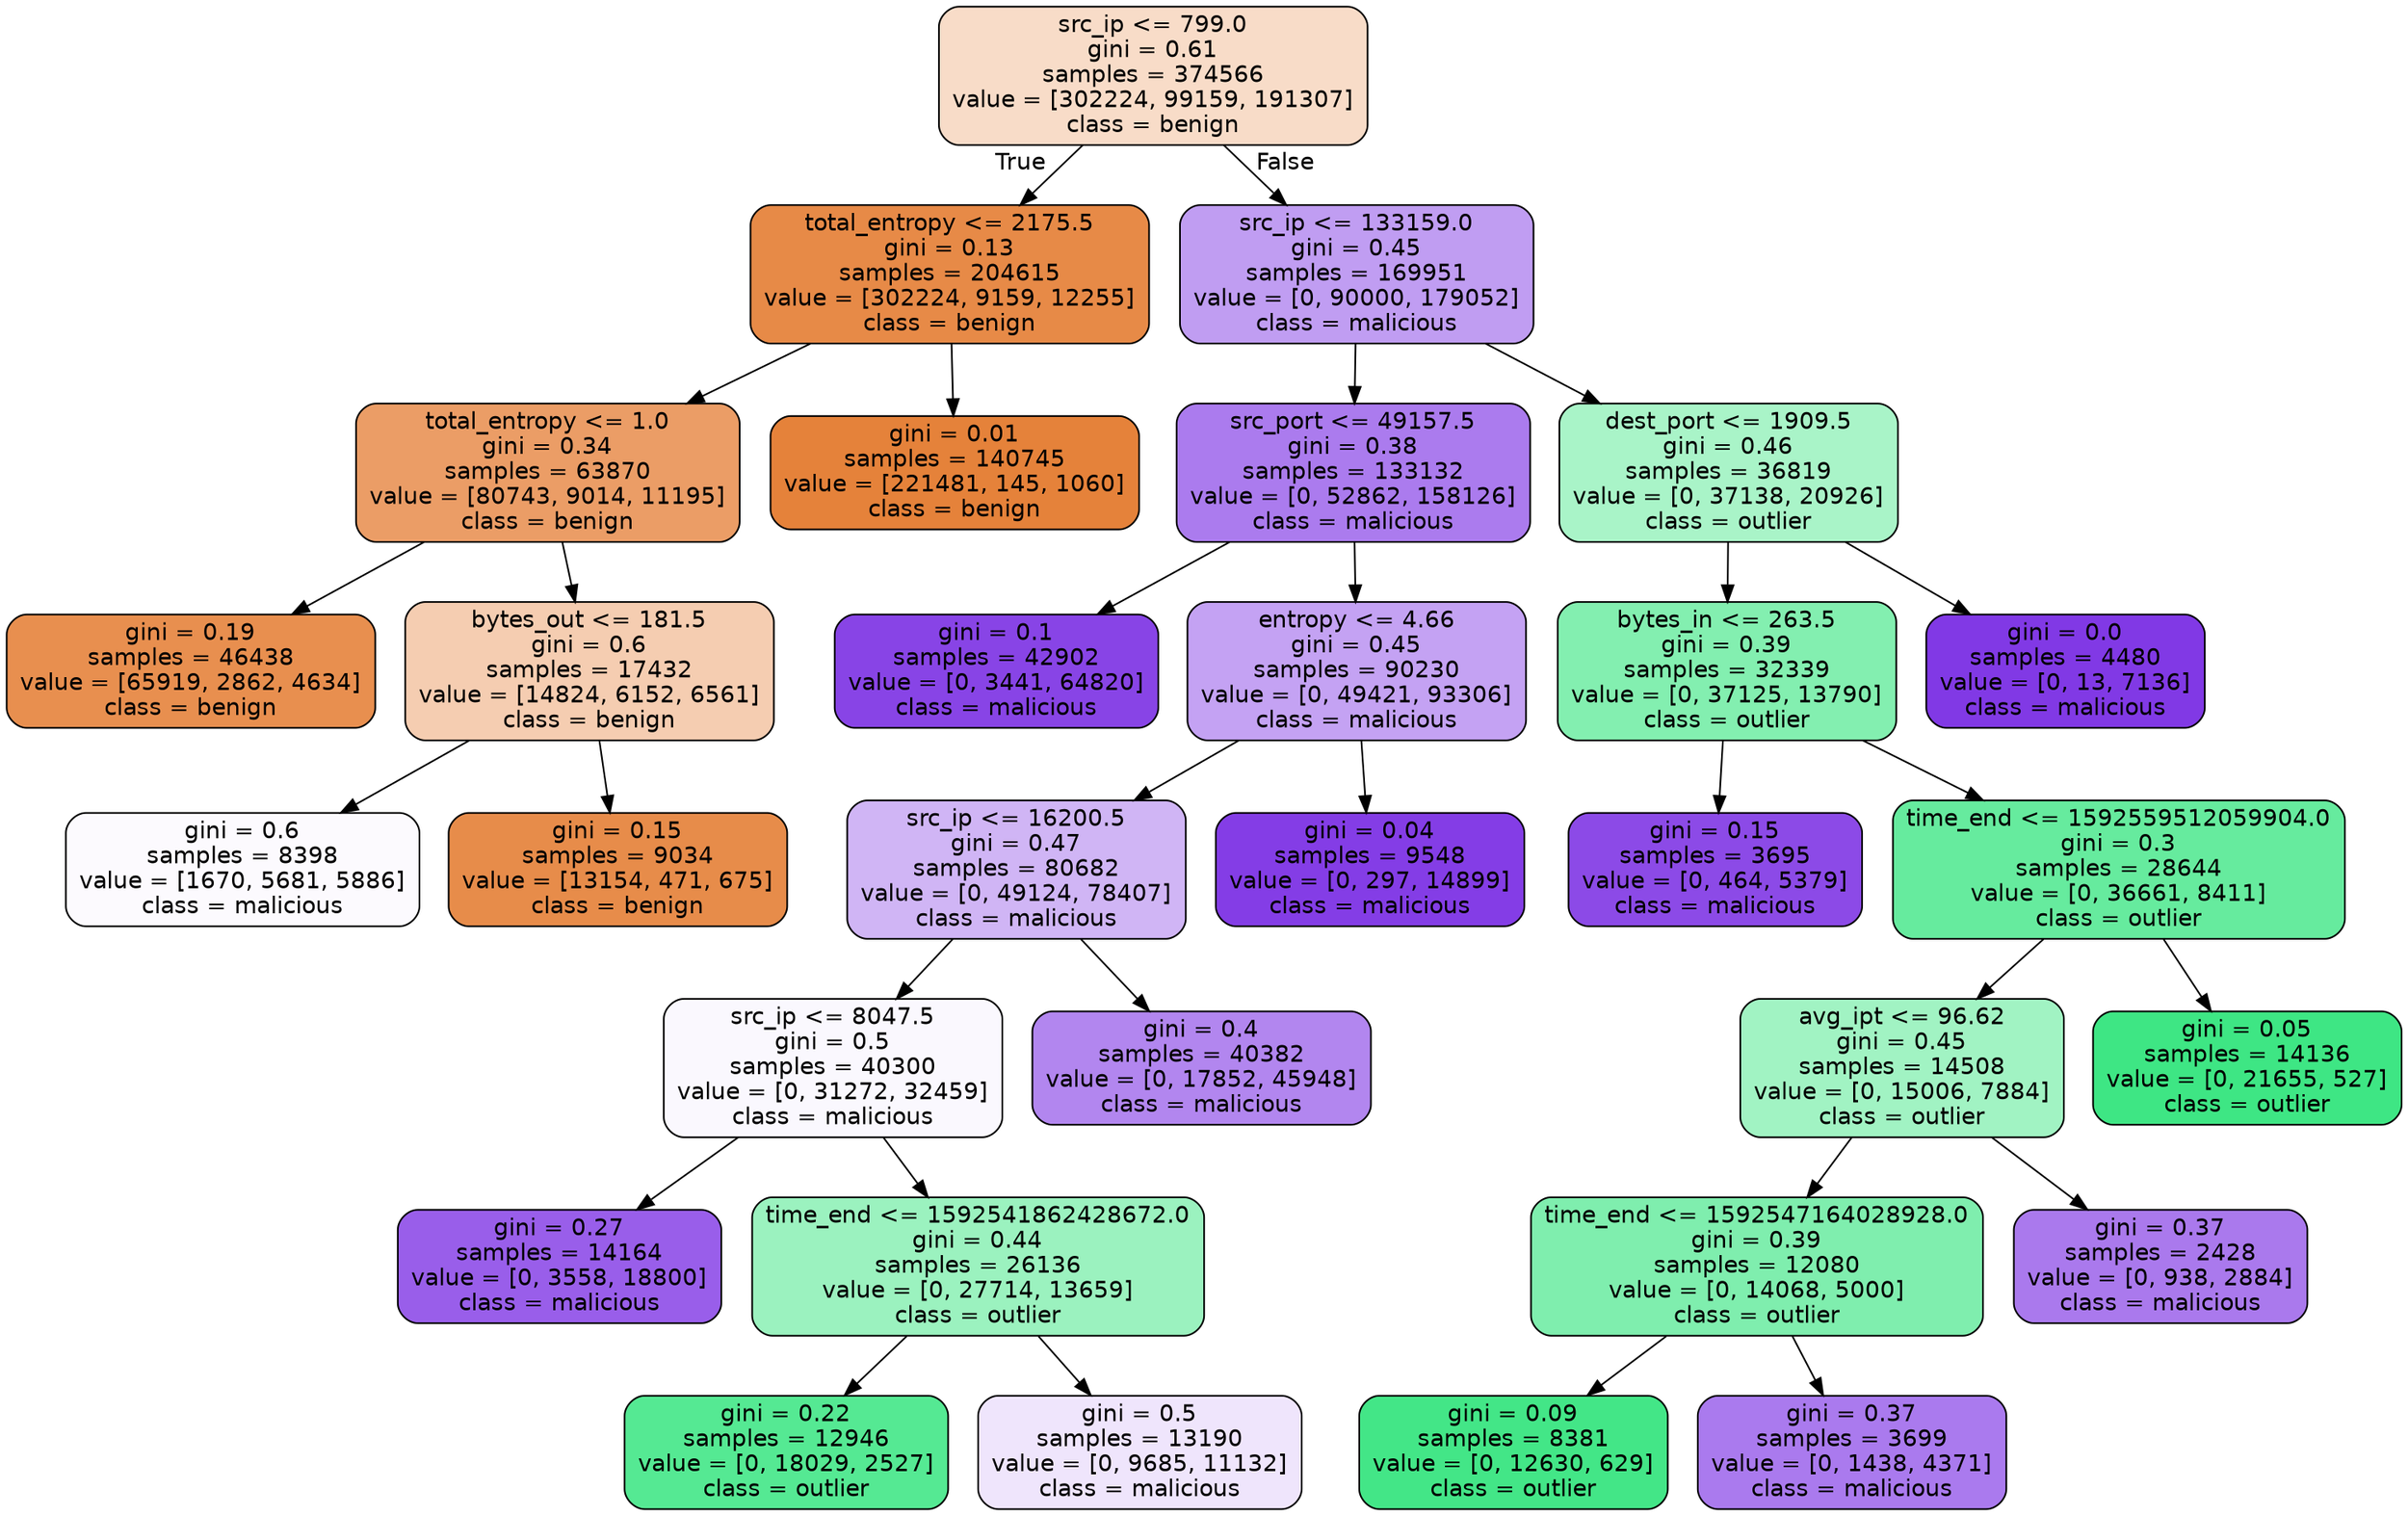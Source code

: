 digraph Tree {
node [shape=box, style="filled, rounded", color="black", fontname="helvetica"] ;
edge [fontname="helvetica"] ;
0 [label="src_ip <= 799.0\ngini = 0.61\nsamples = 374566\nvalue = [302224, 99159, 191307]\nclass = benign", fillcolor="#f8dcc8"] ;
1 [label="total_entropy <= 2175.5\ngini = 0.13\nsamples = 204615\nvalue = [302224, 9159, 12255]\nclass = benign", fillcolor="#e78a47"] ;
0 -> 1 [labeldistance=2.5, labelangle=45, headlabel="True"] ;
11 [label="total_entropy <= 1.0\ngini = 0.34\nsamples = 63870\nvalue = [80743, 9014, 11195]\nclass = benign", fillcolor="#eb9d66"] ;
1 -> 11 ;
13 [label="gini = 0.19\nsamples = 46438\nvalue = [65919, 2862, 4634]\nclass = benign", fillcolor="#e88f4f"] ;
11 -> 13 ;
14 [label="bytes_out <= 181.5\ngini = 0.6\nsamples = 17432\nvalue = [14824, 6152, 6561]\nclass = benign", fillcolor="#f5cdb1"] ;
11 -> 14 ;
15 [label="gini = 0.6\nsamples = 8398\nvalue = [1670, 5681, 5886]\nclass = malicious", fillcolor="#fcfafe"] ;
14 -> 15 ;
16 [label="gini = 0.15\nsamples = 9034\nvalue = [13154, 471, 675]\nclass = benign", fillcolor="#e78c4a"] ;
14 -> 16 ;
12 [label="gini = 0.01\nsamples = 140745\nvalue = [221481, 145, 1060]\nclass = benign", fillcolor="#e5823a"] ;
1 -> 12 ;
2 [label="src_ip <= 133159.0\ngini = 0.45\nsamples = 169951\nvalue = [0, 90000, 179052]\nclass = malicious", fillcolor="#c09df2"] ;
0 -> 2 [labeldistance=2.5, labelangle=-45, headlabel="False"] ;
3 [label="src_port <= 49157.5\ngini = 0.38\nsamples = 133132\nvalue = [0, 52862, 158126]\nclass = malicious", fillcolor="#ab7bee"] ;
2 -> 3 ;
5 [label="gini = 0.1\nsamples = 42902\nvalue = [0, 3441, 64820]\nclass = malicious", fillcolor="#8844e6"] ;
3 -> 5 ;
6 [label="entropy <= 4.66\ngini = 0.45\nsamples = 90230\nvalue = [0, 49421, 93306]\nclass = malicious", fillcolor="#c4a2f3"] ;
3 -> 6 ;
17 [label="src_ip <= 16200.5\ngini = 0.47\nsamples = 80682\nvalue = [0, 49124, 78407]\nclass = malicious", fillcolor="#d0b5f5"] ;
6 -> 17 ;
19 [label="src_ip <= 8047.5\ngini = 0.5\nsamples = 40300\nvalue = [0, 31272, 32459]\nclass = malicious", fillcolor="#faf8fe"] ;
17 -> 19 ;
21 [label="gini = 0.27\nsamples = 14164\nvalue = [0, 3558, 18800]\nclass = malicious", fillcolor="#995eea"] ;
19 -> 21 ;
22 [label="time_end <= 1592541862428672.0\ngini = 0.44\nsamples = 26136\nvalue = [0, 27714, 13659]\nclass = outlier", fillcolor="#9bf2bf"] ;
19 -> 22 ;
23 [label="gini = 0.22\nsamples = 12946\nvalue = [0, 18029, 2527]\nclass = outlier", fillcolor="#55e993"] ;
22 -> 23 ;
24 [label="gini = 0.5\nsamples = 13190\nvalue = [0, 9685, 11132]\nclass = malicious", fillcolor="#efe5fc"] ;
22 -> 24 ;
20 [label="gini = 0.4\nsamples = 40382\nvalue = [0, 17852, 45948]\nclass = malicious", fillcolor="#b286ef"] ;
17 -> 20 ;
18 [label="gini = 0.04\nsamples = 9548\nvalue = [0, 297, 14899]\nclass = malicious", fillcolor="#843de6"] ;
6 -> 18 ;
4 [label="dest_port <= 1909.5\ngini = 0.46\nsamples = 36819\nvalue = [0, 37138, 20926]\nclass = outlier", fillcolor="#a9f4c8"] ;
2 -> 4 ;
7 [label="bytes_in <= 263.5\ngini = 0.39\nsamples = 32339\nvalue = [0, 37125, 13790]\nclass = outlier", fillcolor="#83efb0"] ;
4 -> 7 ;
9 [label="gini = 0.15\nsamples = 3695\nvalue = [0, 464, 5379]\nclass = malicious", fillcolor="#8c4ae7"] ;
7 -> 9 ;
10 [label="time_end <= 1592559512059904.0\ngini = 0.3\nsamples = 28644\nvalue = [0, 36661, 8411]\nclass = outlier", fillcolor="#66eb9e"] ;
7 -> 10 ;
25 [label="avg_ipt <= 96.62\ngini = 0.45\nsamples = 14508\nvalue = [0, 15006, 7884]\nclass = outlier", fillcolor="#a1f3c3"] ;
10 -> 25 ;
27 [label="time_end <= 1592547164028928.0\ngini = 0.39\nsamples = 12080\nvalue = [0, 14068, 5000]\nclass = outlier", fillcolor="#7feeae"] ;
25 -> 27 ;
29 [label="gini = 0.09\nsamples = 8381\nvalue = [0, 12630, 629]\nclass = outlier", fillcolor="#43e687"] ;
27 -> 29 ;
30 [label="gini = 0.37\nsamples = 3699\nvalue = [0, 1438, 4371]\nclass = malicious", fillcolor="#aa7aee"] ;
27 -> 30 ;
28 [label="gini = 0.37\nsamples = 2428\nvalue = [0, 938, 2884]\nclass = malicious", fillcolor="#aa79ed"] ;
25 -> 28 ;
26 [label="gini = 0.05\nsamples = 14136\nvalue = [0, 21655, 527]\nclass = outlier", fillcolor="#3ee684"] ;
10 -> 26 ;
8 [label="gini = 0.0\nsamples = 4480\nvalue = [0, 13, 7136]\nclass = malicious", fillcolor="#8139e5"] ;
4 -> 8 ;
}